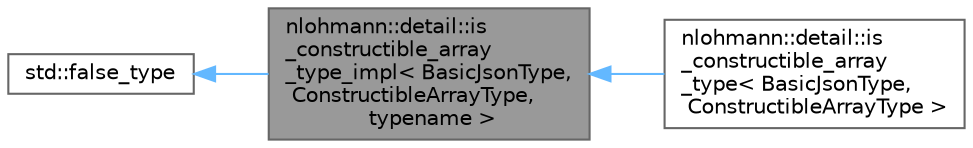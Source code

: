 digraph "nlohmann::detail::is_constructible_array_type_impl&lt; BasicJsonType, ConstructibleArrayType, typename &gt;"
{
 // LATEX_PDF_SIZE
  bgcolor="transparent";
  edge [fontname=Helvetica,fontsize=10,labelfontname=Helvetica,labelfontsize=10];
  node [fontname=Helvetica,fontsize=10,shape=box,height=0.2,width=0.4];
  rankdir="LR";
  Node1 [label="nlohmann::detail::is\l_constructible_array\l_type_impl\< BasicJsonType,\l ConstructibleArrayType,\l typename \>",height=0.2,width=0.4,color="gray40", fillcolor="grey60", style="filled", fontcolor="black",tooltip=" "];
  Node2 -> Node1 [dir="back",color="steelblue1",style="solid"];
  Node2 [label="std::false_type",height=0.2,width=0.4,color="gray40", fillcolor="white", style="filled",tooltip=" "];
  Node1 -> Node3 [dir="back",color="steelblue1",style="solid"];
  Node3 [label="nlohmann::detail::is\l_constructible_array\l_type\< BasicJsonType,\l ConstructibleArrayType \>",height=0.2,width=0.4,color="gray40", fillcolor="white", style="filled",URL="$a01807.html",tooltip=" "];
}
